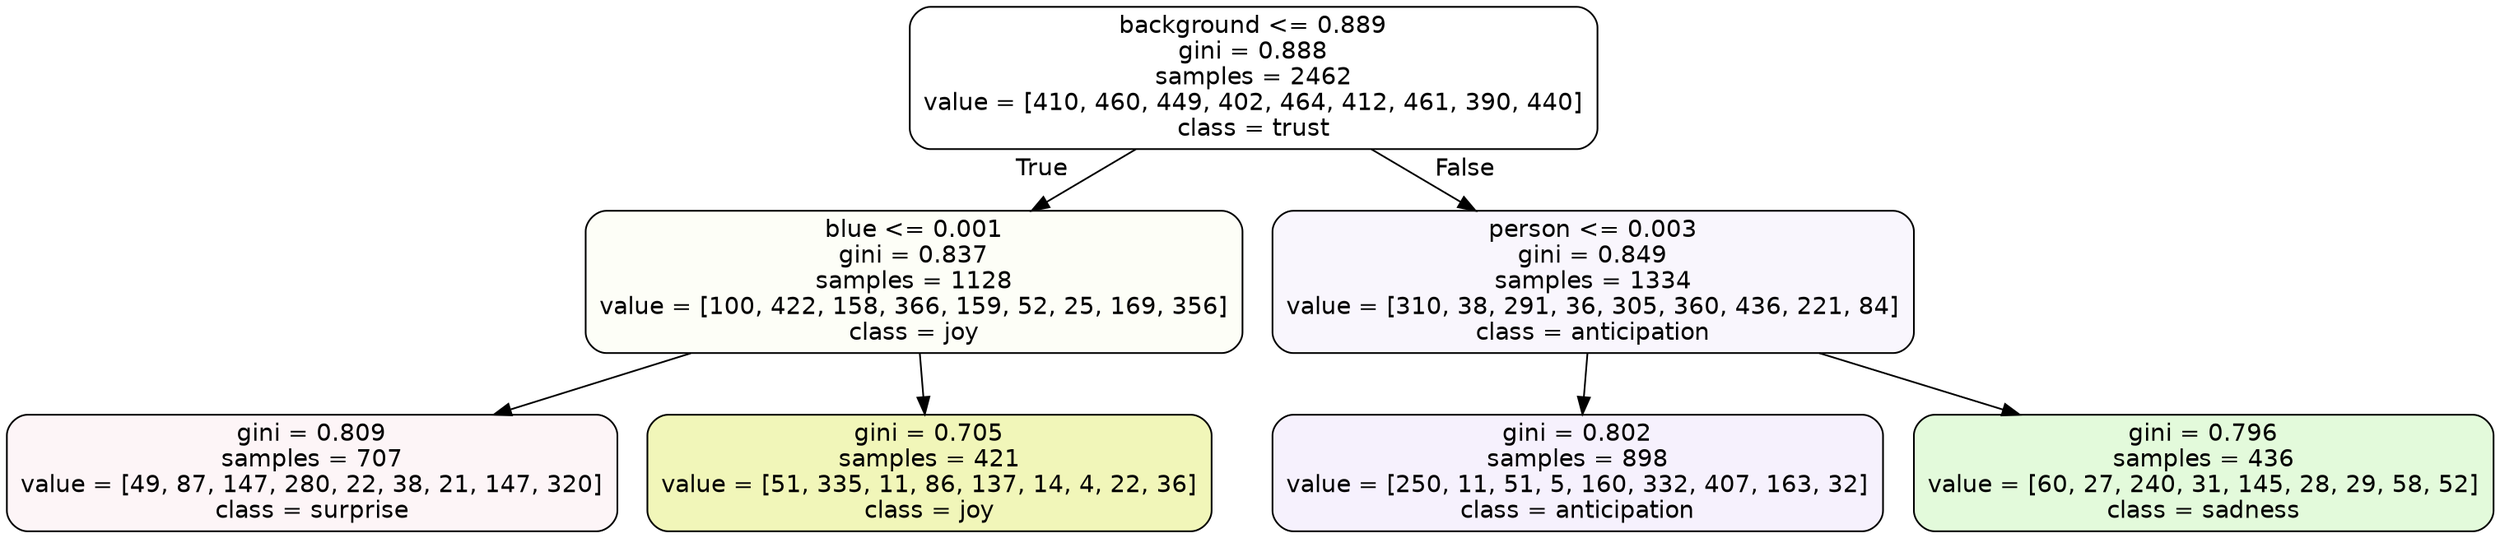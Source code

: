 digraph Tree {
node [shape=box, style="filled, rounded", color="black", fontname=helvetica] ;
edge [fontname=helvetica] ;
0 [label="background <= 0.889\ngini = 0.888\nsamples = 2462\nvalue = [410, 460, 449, 402, 464, 412, 461, 390, 440]\nclass = trust", fillcolor="#39d7e500"] ;
1 [label="blue <= 0.001\ngini = 0.837\nsamples = 1128\nvalue = [100, 422, 158, 366, 159, 52, 25, 169, 356]\nclass = joy", fillcolor="#d7e5390a"] ;
0 -> 1 [labeldistance=2.5, labelangle=45, headlabel="True"] ;
2 [label="gini = 0.809\nsamples = 707\nvalue = [49, 87, 147, 280, 22, 38, 21, 147, 320]\nclass = surprise", fillcolor="#e539640c"] ;
1 -> 2 ;
3 [label="gini = 0.705\nsamples = 421\nvalue = [51, 335, 11, 86, 137, 14, 4, 22, 36]\nclass = joy", fillcolor="#d7e5395a"] ;
1 -> 3 ;
4 [label="person <= 0.003\ngini = 0.849\nsamples = 1334\nvalue = [310, 38, 291, 36, 305, 360, 436, 221, 84]\nclass = anticipation", fillcolor="#8139e50b"] ;
0 -> 4 [labeldistance=2.5, labelangle=-45, headlabel="False"] ;
5 [label="gini = 0.802\nsamples = 898\nvalue = [250, 11, 51, 5, 160, 332, 407, 163, 32]\nclass = anticipation", fillcolor="#8139e512"] ;
4 -> 5 ;
6 [label="gini = 0.796\nsamples = 436\nvalue = [60, 27, 240, 31, 145, 28, 29, 58, 52]\nclass = sadness", fillcolor="#64e5392e"] ;
4 -> 6 ;
}